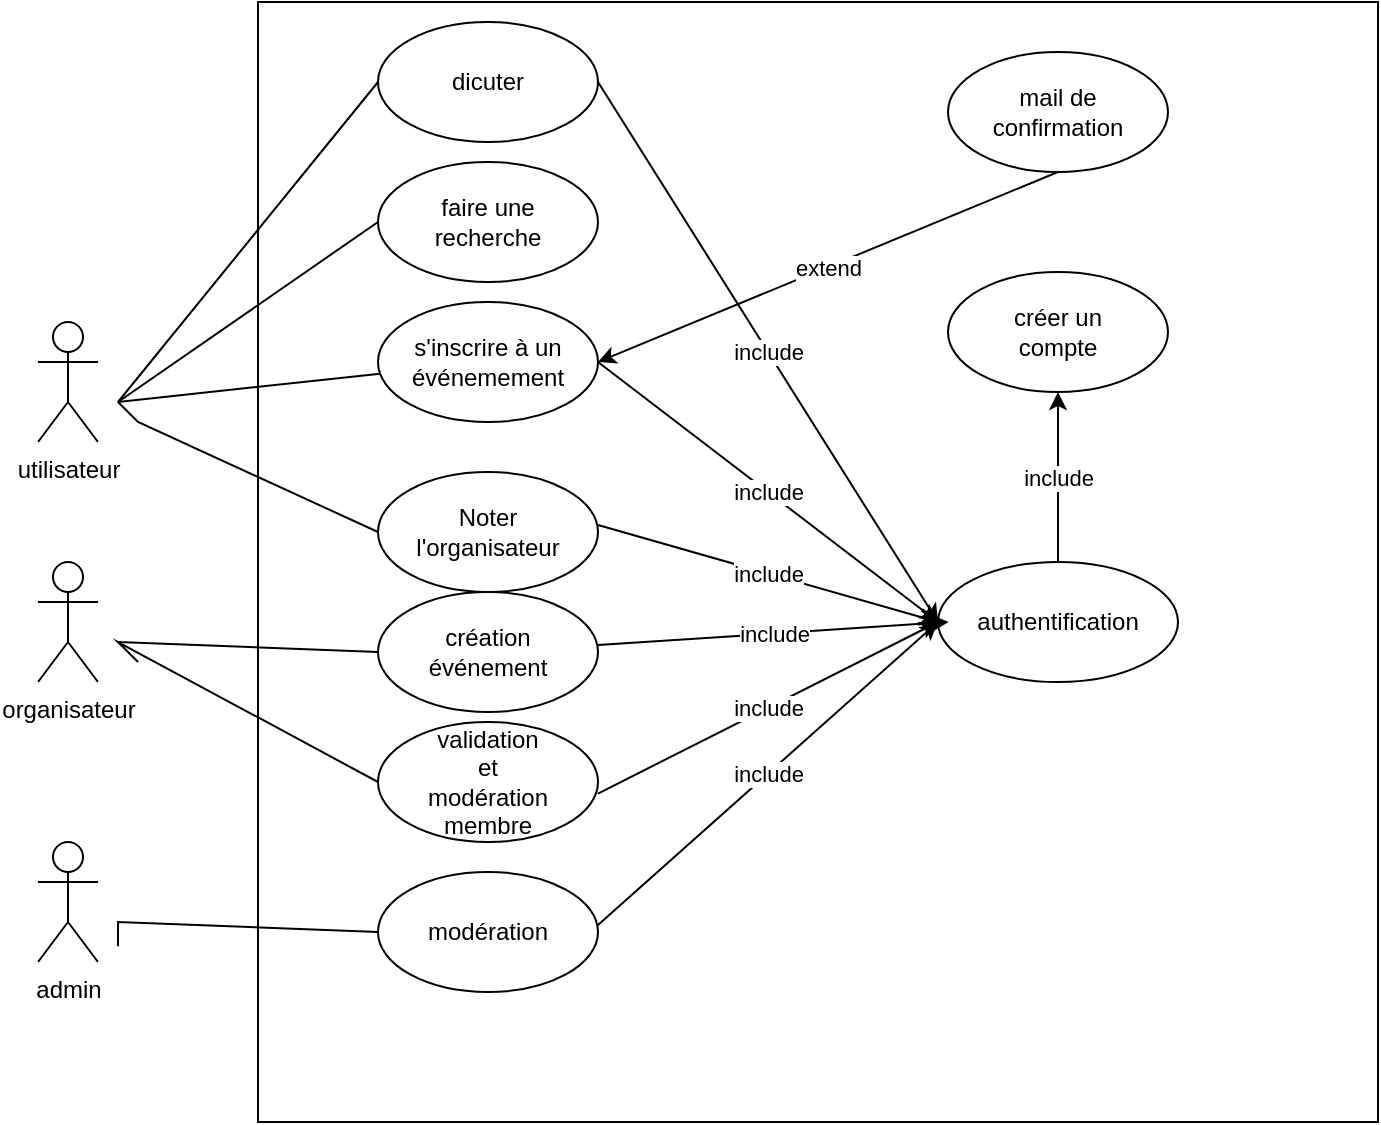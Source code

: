 <mxfile version="18.0.5" type="github">
  <diagram id="g0LjT-YmeYVgWnI1MFNV" name="Page-1">
    <mxGraphModel dx="1256" dy="695" grid="1" gridSize="10" guides="1" tooltips="1" connect="1" arrows="1" fold="1" page="1" pageScale="1" pageWidth="827" pageHeight="1169" math="0" shadow="0">
      <root>
        <mxCell id="0" />
        <mxCell id="1" parent="0" />
        <mxCell id="6P8Nmn51W8So72TTPZ5I-1" value="" style="whiteSpace=wrap;html=1;aspect=fixed;" vertex="1" parent="1">
          <mxGeometry x="200" width="560" height="560" as="geometry" />
        </mxCell>
        <mxCell id="6P8Nmn51W8So72TTPZ5I-2" value="utilisateur" style="shape=umlActor;verticalLabelPosition=bottom;verticalAlign=top;html=1;outlineConnect=0;" vertex="1" parent="1">
          <mxGeometry x="90" y="160" width="30" height="60" as="geometry" />
        </mxCell>
        <mxCell id="6P8Nmn51W8So72TTPZ5I-3" value="organisateur" style="shape=umlActor;verticalLabelPosition=bottom;verticalAlign=top;html=1;outlineConnect=0;" vertex="1" parent="1">
          <mxGeometry x="90" y="280" width="30" height="60" as="geometry" />
        </mxCell>
        <mxCell id="6P8Nmn51W8So72TTPZ5I-4" value="admin" style="shape=umlActor;verticalLabelPosition=bottom;verticalAlign=top;html=1;outlineConnect=0;" vertex="1" parent="1">
          <mxGeometry x="90" y="420" width="30" height="60" as="geometry" />
        </mxCell>
        <mxCell id="6P8Nmn51W8So72TTPZ5I-10" value="" style="ellipse;whiteSpace=wrap;html=1;" vertex="1" parent="1">
          <mxGeometry x="540" y="280" width="120" height="60" as="geometry" />
        </mxCell>
        <mxCell id="6P8Nmn51W8So72TTPZ5I-12" value="authentification" style="text;html=1;strokeColor=none;fillColor=none;align=center;verticalAlign=middle;whiteSpace=wrap;rounded=0;" vertex="1" parent="1">
          <mxGeometry x="570" y="295" width="60" height="30" as="geometry" />
        </mxCell>
        <mxCell id="6P8Nmn51W8So72TTPZ5I-13" value="" style="ellipse;whiteSpace=wrap;html=1;" vertex="1" parent="1">
          <mxGeometry x="260" y="295" width="110" height="60" as="geometry" />
        </mxCell>
        <mxCell id="6P8Nmn51W8So72TTPZ5I-14" value="création événement" style="text;html=1;strokeColor=none;fillColor=none;align=center;verticalAlign=middle;whiteSpace=wrap;rounded=0;" vertex="1" parent="1">
          <mxGeometry x="285" y="310" width="60" height="30" as="geometry" />
        </mxCell>
        <mxCell id="6P8Nmn51W8So72TTPZ5I-15" value="" style="ellipse;whiteSpace=wrap;html=1;" vertex="1" parent="1">
          <mxGeometry x="260" y="235" width="110" height="60" as="geometry" />
        </mxCell>
        <mxCell id="6P8Nmn51W8So72TTPZ5I-16" value="" style="ellipse;whiteSpace=wrap;html=1;" vertex="1" parent="1">
          <mxGeometry x="260" y="150" width="110" height="60" as="geometry" />
        </mxCell>
        <mxCell id="6P8Nmn51W8So72TTPZ5I-17" value="" style="ellipse;whiteSpace=wrap;html=1;" vertex="1" parent="1">
          <mxGeometry x="260" y="435" width="110" height="60" as="geometry" />
        </mxCell>
        <mxCell id="6P8Nmn51W8So72TTPZ5I-18" value="Noter&lt;br&gt;l&#39;organisateur" style="text;html=1;strokeColor=none;fillColor=none;align=center;verticalAlign=middle;whiteSpace=wrap;rounded=0;" vertex="1" parent="1">
          <mxGeometry x="285" y="250" width="60" height="30" as="geometry" />
        </mxCell>
        <mxCell id="6P8Nmn51W8So72TTPZ5I-19" value="s&#39;inscrire à un événemement" style="text;html=1;strokeColor=none;fillColor=none;align=center;verticalAlign=middle;whiteSpace=wrap;rounded=0;" vertex="1" parent="1">
          <mxGeometry x="285" y="165" width="60" height="30" as="geometry" />
        </mxCell>
        <mxCell id="6P8Nmn51W8So72TTPZ5I-20" value="modération" style="text;html=1;strokeColor=none;fillColor=none;align=center;verticalAlign=middle;whiteSpace=wrap;rounded=0;" vertex="1" parent="1">
          <mxGeometry x="285" y="450" width="60" height="30" as="geometry" />
        </mxCell>
        <mxCell id="6P8Nmn51W8So72TTPZ5I-21" value="" style="ellipse;whiteSpace=wrap;html=1;" vertex="1" parent="1">
          <mxGeometry x="545" y="135" width="110" height="60" as="geometry" />
        </mxCell>
        <mxCell id="6P8Nmn51W8So72TTPZ5I-22" value="créer un compte" style="text;html=1;strokeColor=none;fillColor=none;align=center;verticalAlign=middle;whiteSpace=wrap;rounded=0;" vertex="1" parent="1">
          <mxGeometry x="570" y="150" width="60" height="30" as="geometry" />
        </mxCell>
        <mxCell id="6P8Nmn51W8So72TTPZ5I-24" value="" style="ellipse;whiteSpace=wrap;html=1;" vertex="1" parent="1">
          <mxGeometry x="260" y="80" width="110" height="60" as="geometry" />
        </mxCell>
        <mxCell id="6P8Nmn51W8So72TTPZ5I-23" value="faire une recherche" style="text;html=1;strokeColor=none;fillColor=none;align=center;verticalAlign=middle;whiteSpace=wrap;rounded=0;" vertex="1" parent="1">
          <mxGeometry x="285" y="95" width="60" height="30" as="geometry" />
        </mxCell>
        <mxCell id="6P8Nmn51W8So72TTPZ5I-25" value="" style="endArrow=none;html=1;rounded=0;" edge="1" parent="1" target="6P8Nmn51W8So72TTPZ5I-16">
          <mxGeometry width="50" height="50" relative="1" as="geometry">
            <mxPoint x="130" y="200" as="sourcePoint" />
            <mxPoint x="410" y="290" as="targetPoint" />
            <Array as="points">
              <mxPoint x="130" y="200" />
            </Array>
          </mxGeometry>
        </mxCell>
        <mxCell id="6P8Nmn51W8So72TTPZ5I-26" value="" style="endArrow=none;html=1;rounded=0;entryX=0;entryY=0.5;entryDx=0;entryDy=0;" edge="1" parent="1" target="6P8Nmn51W8So72TTPZ5I-15">
          <mxGeometry width="50" height="50" relative="1" as="geometry">
            <mxPoint x="130" y="200" as="sourcePoint" />
            <mxPoint x="271.054" y="195.846" as="targetPoint" />
            <Array as="points">
              <mxPoint x="140" y="210" />
            </Array>
          </mxGeometry>
        </mxCell>
        <mxCell id="6P8Nmn51W8So72TTPZ5I-27" value="" style="endArrow=none;html=1;rounded=0;entryX=0;entryY=0.5;entryDx=0;entryDy=0;" edge="1" parent="1" target="6P8Nmn51W8So72TTPZ5I-24">
          <mxGeometry width="50" height="50" relative="1" as="geometry">
            <mxPoint x="130" y="200" as="sourcePoint" />
            <mxPoint x="260.004" y="139.996" as="targetPoint" />
            <Array as="points" />
          </mxGeometry>
        </mxCell>
        <mxCell id="6P8Nmn51W8So72TTPZ5I-28" value="" style="endArrow=none;html=1;rounded=0;entryX=0;entryY=0.5;entryDx=0;entryDy=0;" edge="1" parent="1" target="6P8Nmn51W8So72TTPZ5I-13">
          <mxGeometry width="50" height="50" relative="1" as="geometry">
            <mxPoint x="130" y="320" as="sourcePoint" />
            <mxPoint x="260" y="300" as="targetPoint" />
            <Array as="points">
              <mxPoint x="130" y="320" />
            </Array>
          </mxGeometry>
        </mxCell>
        <mxCell id="6P8Nmn51W8So72TTPZ5I-29" value="" style="endArrow=none;html=1;rounded=0;entryX=0;entryY=0.5;entryDx=0;entryDy=0;" edge="1" parent="1" target="6P8Nmn51W8So72TTPZ5I-17">
          <mxGeometry width="50" height="50" relative="1" as="geometry">
            <mxPoint x="130" y="472.08" as="sourcePoint" />
            <mxPoint x="261.054" y="457.926" as="targetPoint" />
            <Array as="points">
              <mxPoint x="130" y="460" />
            </Array>
          </mxGeometry>
        </mxCell>
        <mxCell id="6P8Nmn51W8So72TTPZ5I-30" value="" style="ellipse;whiteSpace=wrap;html=1;" vertex="1" parent="1">
          <mxGeometry x="260" y="360" width="110" height="60" as="geometry" />
        </mxCell>
        <mxCell id="6P8Nmn51W8So72TTPZ5I-31" value="validation et modération membre" style="text;html=1;strokeColor=none;fillColor=none;align=center;verticalAlign=middle;whiteSpace=wrap;rounded=0;" vertex="1" parent="1">
          <mxGeometry x="285" y="375" width="60" height="30" as="geometry" />
        </mxCell>
        <mxCell id="6P8Nmn51W8So72TTPZ5I-32" value="" style="endArrow=none;html=1;rounded=0;entryX=0;entryY=0.5;entryDx=0;entryDy=0;" edge="1" parent="1" target="6P8Nmn51W8So72TTPZ5I-30">
          <mxGeometry width="50" height="50" relative="1" as="geometry">
            <mxPoint x="140" y="330.0" as="sourcePoint" />
            <mxPoint x="270" y="335.0" as="targetPoint" />
            <Array as="points">
              <mxPoint x="130" y="320" />
            </Array>
          </mxGeometry>
        </mxCell>
        <mxCell id="6P8Nmn51W8So72TTPZ5I-33" value="" style="ellipse;whiteSpace=wrap;html=1;" vertex="1" parent="1">
          <mxGeometry x="545" y="25" width="110" height="60" as="geometry" />
        </mxCell>
        <mxCell id="6P8Nmn51W8So72TTPZ5I-34" value="mail de confirmation" style="text;html=1;strokeColor=none;fillColor=none;align=center;verticalAlign=middle;whiteSpace=wrap;rounded=0;" vertex="1" parent="1">
          <mxGeometry x="570" y="40" width="60" height="30" as="geometry" />
        </mxCell>
        <mxCell id="6P8Nmn51W8So72TTPZ5I-35" value="" style="endArrow=classic;html=1;rounded=0;entryX=0;entryY=0.5;entryDx=0;entryDy=0;" edge="1" parent="1" target="6P8Nmn51W8So72TTPZ5I-10">
          <mxGeometry relative="1" as="geometry">
            <mxPoint x="370" y="180" as="sourcePoint" />
            <mxPoint x="470" y="180" as="targetPoint" />
          </mxGeometry>
        </mxCell>
        <mxCell id="6P8Nmn51W8So72TTPZ5I-36" value="include" style="edgeLabel;resizable=0;html=1;align=center;verticalAlign=middle;" connectable="0" vertex="1" parent="6P8Nmn51W8So72TTPZ5I-35">
          <mxGeometry relative="1" as="geometry" />
        </mxCell>
        <mxCell id="6P8Nmn51W8So72TTPZ5I-38" value="" style="endArrow=classic;html=1;rounded=0;entryX=0.5;entryY=1;entryDx=0;entryDy=0;exitX=0.5;exitY=0;exitDx=0;exitDy=0;" edge="1" parent="1" source="6P8Nmn51W8So72TTPZ5I-10" target="6P8Nmn51W8So72TTPZ5I-21">
          <mxGeometry relative="1" as="geometry">
            <mxPoint x="479.63" y="241.52" as="sourcePoint" />
            <mxPoint x="655.002" y="230.004" as="targetPoint" />
          </mxGeometry>
        </mxCell>
        <mxCell id="6P8Nmn51W8So72TTPZ5I-39" value="include" style="edgeLabel;resizable=0;html=1;align=center;verticalAlign=middle;" connectable="0" vertex="1" parent="6P8Nmn51W8So72TTPZ5I-38">
          <mxGeometry relative="1" as="geometry" />
        </mxCell>
        <mxCell id="6P8Nmn51W8So72TTPZ5I-40" value="" style="endArrow=classic;html=1;rounded=0;entryX=0;entryY=0.5;entryDx=0;entryDy=0;" edge="1" parent="1" target="6P8Nmn51W8So72TTPZ5I-10">
          <mxGeometry relative="1" as="geometry">
            <mxPoint x="370" y="261.52" as="sourcePoint" />
            <mxPoint x="545.372" y="250.004" as="targetPoint" />
          </mxGeometry>
        </mxCell>
        <mxCell id="6P8Nmn51W8So72TTPZ5I-41" value="include" style="edgeLabel;resizable=0;html=1;align=center;verticalAlign=middle;" connectable="0" vertex="1" parent="6P8Nmn51W8So72TTPZ5I-40">
          <mxGeometry relative="1" as="geometry" />
        </mxCell>
        <mxCell id="6P8Nmn51W8So72TTPZ5I-42" value="" style="endArrow=classic;html=1;rounded=0;entryX=0;entryY=0.5;entryDx=0;entryDy=0;" edge="1" parent="1" target="6P8Nmn51W8So72TTPZ5I-10">
          <mxGeometry relative="1" as="geometry">
            <mxPoint x="370" y="461.52" as="sourcePoint" />
            <mxPoint x="545.372" y="450.004" as="targetPoint" />
          </mxGeometry>
        </mxCell>
        <mxCell id="6P8Nmn51W8So72TTPZ5I-43" value="include" style="edgeLabel;resizable=0;html=1;align=center;verticalAlign=middle;" connectable="0" vertex="1" parent="6P8Nmn51W8So72TTPZ5I-42">
          <mxGeometry relative="1" as="geometry" />
        </mxCell>
        <mxCell id="6P8Nmn51W8So72TTPZ5I-44" value="" style="endArrow=classic;html=1;rounded=0;" edge="1" parent="1">
          <mxGeometry relative="1" as="geometry">
            <mxPoint x="370" y="395.76" as="sourcePoint" />
            <mxPoint x="540" y="310" as="targetPoint" />
          </mxGeometry>
        </mxCell>
        <mxCell id="6P8Nmn51W8So72TTPZ5I-45" value="include" style="edgeLabel;resizable=0;html=1;align=center;verticalAlign=middle;" connectable="0" vertex="1" parent="6P8Nmn51W8So72TTPZ5I-44">
          <mxGeometry relative="1" as="geometry" />
        </mxCell>
        <mxCell id="6P8Nmn51W8So72TTPZ5I-46" value="" style="endArrow=classic;html=1;rounded=0;" edge="1" parent="1">
          <mxGeometry relative="1" as="geometry">
            <mxPoint x="370" y="321.52" as="sourcePoint" />
            <mxPoint x="545.372" y="310.004" as="targetPoint" />
          </mxGeometry>
        </mxCell>
        <mxCell id="6P8Nmn51W8So72TTPZ5I-47" value="include" style="edgeLabel;resizable=0;html=1;align=center;verticalAlign=middle;" connectable="0" vertex="1" parent="6P8Nmn51W8So72TTPZ5I-46">
          <mxGeometry relative="1" as="geometry" />
        </mxCell>
        <mxCell id="6P8Nmn51W8So72TTPZ5I-48" value="" style="endArrow=classic;html=1;rounded=0;entryX=1;entryY=0.5;entryDx=0;entryDy=0;exitX=0.5;exitY=1;exitDx=0;exitDy=0;" edge="1" parent="1" source="6P8Nmn51W8So72TTPZ5I-33" target="6P8Nmn51W8So72TTPZ5I-16">
          <mxGeometry relative="1" as="geometry">
            <mxPoint x="430" y="270" as="sourcePoint" />
            <mxPoint x="530" y="270" as="targetPoint" />
          </mxGeometry>
        </mxCell>
        <mxCell id="6P8Nmn51W8So72TTPZ5I-49" value="extend" style="edgeLabel;resizable=0;html=1;align=center;verticalAlign=middle;" connectable="0" vertex="1" parent="6P8Nmn51W8So72TTPZ5I-48">
          <mxGeometry relative="1" as="geometry" />
        </mxCell>
        <mxCell id="6P8Nmn51W8So72TTPZ5I-50" value="" style="ellipse;whiteSpace=wrap;html=1;" vertex="1" parent="1">
          <mxGeometry x="260" y="10" width="110" height="60" as="geometry" />
        </mxCell>
        <mxCell id="6P8Nmn51W8So72TTPZ5I-52" value="dicuter" style="text;html=1;strokeColor=none;fillColor=none;align=center;verticalAlign=middle;whiteSpace=wrap;rounded=0;" vertex="1" parent="1">
          <mxGeometry x="285" y="25" width="60" height="30" as="geometry" />
        </mxCell>
        <mxCell id="6P8Nmn51W8So72TTPZ5I-53" value="" style="endArrow=none;html=1;rounded=0;entryX=0;entryY=0.5;entryDx=0;entryDy=0;" edge="1" parent="1">
          <mxGeometry width="50" height="50" relative="1" as="geometry">
            <mxPoint x="130" y="200" as="sourcePoint" />
            <mxPoint x="260" y="40" as="targetPoint" />
            <Array as="points" />
          </mxGeometry>
        </mxCell>
        <mxCell id="6P8Nmn51W8So72TTPZ5I-54" value="" style="endArrow=classic;html=1;rounded=0;entryX=0;entryY=0.5;entryDx=0;entryDy=0;" edge="1" parent="1" target="6P8Nmn51W8So72TTPZ5I-10">
          <mxGeometry relative="1" as="geometry">
            <mxPoint x="370" y="40" as="sourcePoint" />
            <mxPoint x="540.0" y="170" as="targetPoint" />
          </mxGeometry>
        </mxCell>
        <mxCell id="6P8Nmn51W8So72TTPZ5I-55" value="include" style="edgeLabel;resizable=0;html=1;align=center;verticalAlign=middle;" connectable="0" vertex="1" parent="6P8Nmn51W8So72TTPZ5I-54">
          <mxGeometry relative="1" as="geometry" />
        </mxCell>
      </root>
    </mxGraphModel>
  </diagram>
</mxfile>
